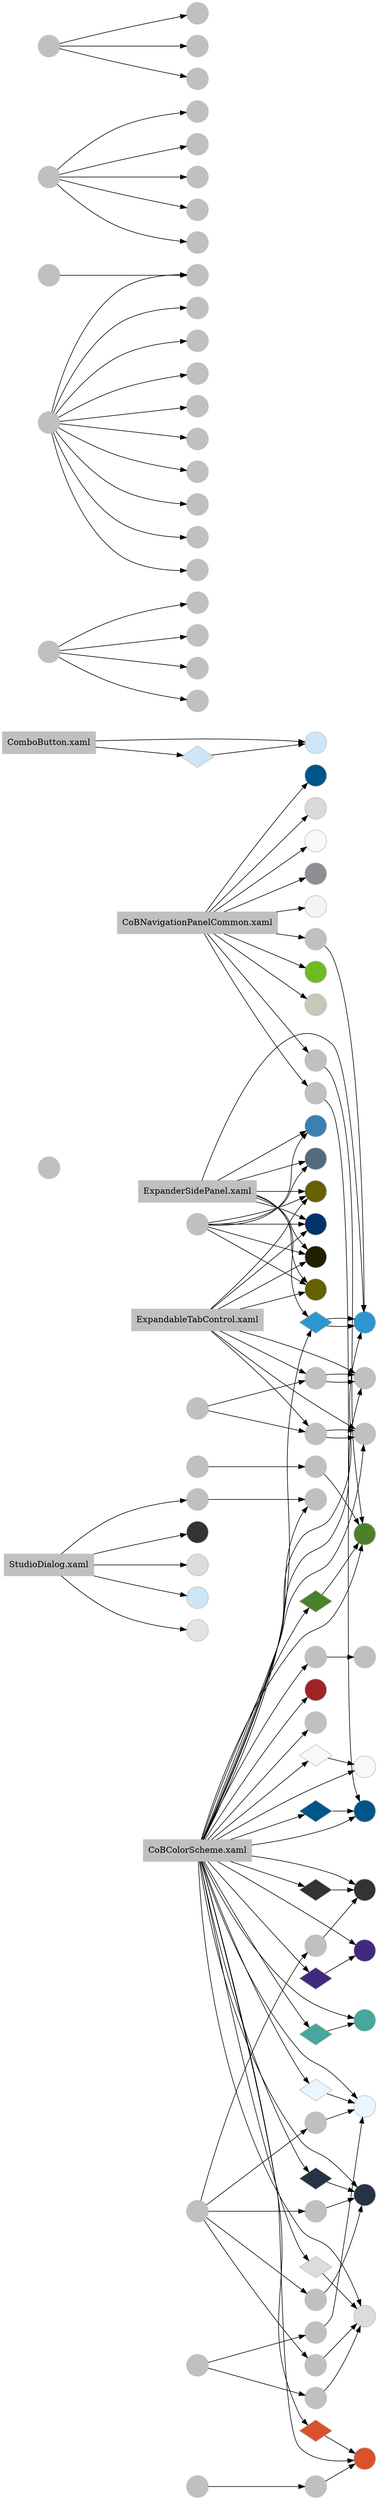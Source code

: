 digraph colors {
graph [overlap = false]
rankdir=LR;
node [style = filled, color = grey, label="", shape = circle]
CoBNavigationPanelCommon_xaml[shape = rectangle, label="CoBNavigationPanelCommon.xaml"]
TabItemSelectedHotBackgroundBrush [rank = 2, fillcolor = "#6EBB1F"]
TabItemDisabledBorderBrush [rank = 2, fillcolor = "#C9C7BA"]
Application_Brush_TabControl_LeftNavigation_Default [rank = 2, fillcolor = "#005689"]
Application_Brush_TabControl_LeftNavigation_HeaderPannelBorder [rank = 2, fillcolor = "#DAD9DA"]
Application_Brush_TabControl_LeftNavigation_HeaderPannelBackground [rank = 2, fillcolor = "#F8F9FA"]
TabControlNormalBorderBrush [rank = 2, fillcolor = "#8C8E94"]
TabItemDisabledBackground [rank = 2, fillcolor = "#F4F4F4"]
ExpanderSidePanel_xaml[shape = rectangle, label="ExpanderSidePanel.xaml"]
Expander_MouseOver_Arrow_Stroke [rank = 2, fillcolor = "#222000"]
Expander_Static_Arrow_Stroke [rank = 2, fillcolor = "#666000"]
Expander_MouseOver_Circle_Stroke [rank = 2, fillcolor = "#3C7FB1"]
Expander_Disabled_Arrow_Stroke [rank = 2, fillcolor = "#666000"]
Expander_Pressed_Arrow_Stroke [rank = 2, fillcolor = "#003366"]
Expander_Pressed_Circle_Stroke [rank = 2, fillcolor = "#526C7B"]
Blue1Color [rank = 2, fillcolor = "#2C96D0"]
Blue1SolidBrush [rank = 1, shape = diamond, fillcolor="#2C96D0"]
ExpandableTabControl_xaml[shape = rectangle, label="ExpandableTabControl.xaml"]
Expander_MouseOver_Arrow_Stroke [rank = 2, fillcolor = "#222000"]
FwLightColor" A="#FF" R="#DC" G="#DC [rank = 2, fillcolor = "#DC"]
Expander_Static_Arrow_Stroke [rank = 2, fillcolor = "#666000"]
Expander_Pressed_Arrow_Stroke [rank = 2, fillcolor = "#003366"]
FwLightestColor" A="#FF" R="#F5" G="#F5 [rank = 2, fillcolor = "#F5"]
Expander_Disabled_Arrow_Stroke [rank = 2, fillcolor = "#666000"]
StudioDialog_xaml[shape = rectangle, label="StudioDialog.xaml"]
Studio_Brush_Dialog_CancellButton_MouseOver [rank = 2, fillcolor = "#333333"]
Studio_Brush_Dialog_CancellButton_Click [rank = 2, fillcolor = "#DCDCDC"]
Studio_Dialog_Button_ActiveBackgroundBrush [rank = 2, fillcolor = "#CDE6F7"]
Studio_Dialog_BottomBachgroundBrush [rank = 2, fillcolor = "#E4E2E2"]
CoBColorScheme_xaml[shape = rectangle, label="CoBColorScheme.xaml"]
Blue2Color [rank = 2, fillcolor = "#005689"]
FwLightColor" A="#FF" R="#DC" G="#DC [rank = 2, fillcolor = "#DC"]
FwDarkColor" A="#FF" R="#75" G="#75 [rank = 2, fillcolor = "#75"]
LightblueColor [rank = 2, fillcolor = "#E9F6FF"]
PurpleColor [rank = 2, fillcolor = "#41297E"]
FwLightestColor" A="#FF" R="#F5" G="#F5 [rank = 2, fillcolor = "#F5"]
GrayColor [rank = 2, fillcolor = "#DCDCDC"]
DarkgrayColor [rank = 2, fillcolor = "#333333"]
DarkblueColor [rank = 2, fillcolor = "#253345"]
TurquoiseColor [rank = 2, fillcolor = "#47A79C"]
OrangeColor [rank = 2, fillcolor = "#D9522C"]
GreenColor [rank = 2, fillcolor = "#4B8229"]
Blue1Color [rank = 2, fillcolor = "#2C96D0"]
RedColor [rank = 2, fillcolor = "#9F2426"]
FwDarkestColor" A="#FF" R="#33" G="#33 [rank = 2, fillcolor = "#33"]
LightgrayColor [rank = 2, fillcolor = "#F8F8F8"]
GraySolidBrush [rank = 1, shape = diamond, fillcolor="#DCDCDC"]
DarkblueSolidBrush [rank = 1, shape = diamond, fillcolor="#253345"]
Blue2SolidBrush [rank = 1, shape = diamond, fillcolor="#005689"]
DarkgraySolidBrush [rank = 1, shape = diamond, fillcolor="#333333"]
LightgraySolidBrush [rank = 1, shape = diamond, fillcolor="#F8F8F8"]
OrangeSolidBrush [rank = 1, shape = diamond, fillcolor="#D9522C"]
GreenSolidBrush [rank = 1, shape = diamond, fillcolor="#4B8229"]
LightblueSolidBrush [rank = 1, shape = diamond, fillcolor="#E9F6FF"]
Blue1SolidBrush [rank = 1, shape = diamond, fillcolor="#2C96D0"]
TurquoiseSolidBrush [rank = 1, shape = diamond, fillcolor="#47A79C"]
PurpleSolidBrush [rank = 1, shape = diamond, fillcolor="#41297E"]
ComboButton_xaml[shape = rectangle, label="ComboButton.xaml"]
App_Color_Lightblue_ComboButton [rank = 2, fillcolor = "#CDE6F7"]
App_Brush_Lightblue_ComboButton [rank = 1, shape = diamond, fillcolor="#CDE6F7"]
;
LetsGoPanel_xaml -> LetsGoPannelBackgroundBrush;
LetsGoPannelBackgroundBrush -> FwLightestColor;
LetsGoPanel_xaml -> LetsGoBorderBrush;
LetsGoBorderBrush -> FwLightColor;
CoBNavigationPanelCommon_xaml -> TabItemSelectedHotBackgroundBrush;
CoBNavigationPanelCommon_xaml -> TabItemDisabledBorderBrush;
CoBNavigationPanelCommon_xaml -> Application_Brush_TabControl_LeftNavigation_Default;
CoBNavigationPanelCommon_xaml -> Application_Brush_TabControl_LeftNavigation_HeaderPannelBorder;
CoBNavigationPanelCommon_xaml -> Application_Brush_TabControl_LeftNavigation_HeaderPannelBackground;
CoBNavigationPanelCommon_xaml -> TabControlNormalBorderBrush;
CoBNavigationPanelCommon_xaml -> TabItemDisabledBackground;
CoBNavigationPanelCommon_xaml -> TabItemHotBackground;
TabItemHotBackground -> Blue2Color;
CoBNavigationPanelCommon_xaml -> TabItemSelectedBackground;
TabItemSelectedBackground -> GreenColor;
CoBNavigationPanelCommon_xaml -> TabItemHotBackgroundBrush;
TabItemHotBackgroundBrush -> Blue1Color;
CoBCheckBox_xaml -> CheckMarkBackgroundBrush;
CheckMarkBackgroundBrush -> GreenColor;
ExpanderSidePanel_xaml -> Expander_MouseOver_Arrow_Stroke;
ExpanderSidePanel_xaml -> Expander_Static_Arrow_Stroke;
ExpanderSidePanel_xaml -> Expander_MouseOver_Circle_Stroke;
ExpanderSidePanel_xaml -> Expander_Disabled_Arrow_Stroke;
ExpanderSidePanel_xaml -> Expander_Pressed_Arrow_Stroke;
ExpanderSidePanel_xaml -> Expander_Pressed_Circle_Stroke;
ExpanderSidePanel_xaml -> Blue1Color;
ExpanderSidePanel_xaml -> Blue1SolidBrush;
Blue1SolidBrush -> Blue1Color;
CoBMenu_xaml -> MenuItemHoveringBacgroundBrush;
MenuItemHoveringBacgroundBrush -> LightblueColor;
CoBMenu_xaml -> MenuItemPopupBacgroundBrush;
MenuItemPopupBacgroundBrush -> DarkblueColor;
CoBMenu_xaml -> MenuItemBacgroundBrush;
MenuItemBacgroundBrush -> GrayColor;
CoBMenu_xaml -> MenuItemPressedBacgroundBrush;
MenuItemPressedBacgroundBrush -> DarkblueColor;
CoBMenu_xaml -> MenuItemHoveringForegroundBrush;
MenuItemHoveringForegroundBrush -> DarkgrayColor;
CoBExpander_xaml -> Expander_MouseOver_Arrow_Stroke;
CoBExpander_xaml -> Expander_Static_Arrow_Stroke;
CoBExpander_xaml -> Expander_MouseOver_Circle_Stroke;
CoBExpander_xaml -> Expander_Pressed_Circle_Stroke;
CoBExpander_xaml -> Expander_Pressed_Arrow_Stroke;
CoBExpander_xaml -> Expander_Disabled_Arrow_Stroke;
CoBScroll_xaml -> StandardBorderBrush;
CoBScroll_xaml -> GlyphBrush;
CoBScroll_xaml -> StandardBrush;
CoBScroll_xaml -> HoverBrush;
ExpandableTabControl_xaml -> Expander_MouseOver_Arrow_Stroke;
ExpandableTabControl_xaml -> FwLightColor" A="#FF" R="#DC" G="#DC;
ExpandableTabControl_xaml -> Expander_Static_Arrow_Stroke;
ExpandableTabControl_xaml -> Expander_Pressed_Arrow_Stroke;
ExpandableTabControl_xaml -> FwLightestColor" A="#FF" R="#F5" G="#F5;
ExpandableTabControl_xaml -> Expander_Disabled_Arrow_Stroke;
ExpandableTabControl_xaml -> LetsGoPannelBackgroundBrush;
LetsGoPannelBackgroundBrush -> FwLightestColor;
ExpandableTabControl_xaml -> LetsGoBorderBrush;
LetsGoBorderBrush -> FwLightColor;
StudioDialog_xaml -> Studio_Brush_Dialog_CancellButton_MouseOver;
StudioDialog_xaml -> Studio_Brush_Dialog_CancellButton_Click;
StudioDialog_xaml -> Studio_Dialog_Button_ActiveBackgroundBrush;
StudioDialog_xaml -> Studio_Dialog_BottomBachgroundBrush;
StudioDialog_xaml -> Studio_Brush_Dialog_CancellButton_Background;
Studio_Brush_Dialog_CancellButton_Background -> FwDarkColor;
CoBTabButton_xaml -> SolidOrangeBrush;
SolidOrangeBrush -> OrangeColor;
CoBTabControl_xaml -> MouseOverUnselectedTabItemBackgroundBrush;
CoBTabControl_xaml -> DisabledBorderBrush;
CoBTabControl_xaml -> SolidBorderBrush;
CoBTabControl_xaml -> MouseOverUnselectedTabItemTextBrush;
CoBTabControl_xaml -> TabItemBackgroundBrush;
CoBTabControl_xaml -> WindowBackgroundBrush;
CoBTabControl_xaml -> MouseOverUnselectedTabItemBorderBrush;
CoBTabControl_xaml -> DisabledBackgroundBrush;
CoBTabControl_xaml -> DisabledForegroundBrush;
CoBTabControl_xaml -> SelectTabItemBorderBrush;
CoBToolBar_xaml -> ToolBarMenuBorder;
CoBToolBar_xaml -> ToolBarSubMenuBackground;
CoBToolBar_xaml -> ToolBarButtonHover;
CoBToolBar_xaml -> ToolBarGripper;
CoBToolBar_xaml -> ToolBarHorizontalBackground;
PositiveToggle_xaml -> Application_Brush_PositiveToggleDisabledBrush;
PositiveToggle_xaml -> Application_Brush_PositiveToggleThumbActiveBrush;
PositiveToggle_xaml -> Application_Brush_PositiveToggleNormalBorder;
CoBColorScheme_xaml -> Blue2Color;
CoBColorScheme_xaml -> FwLightColor" A="#FF" R="#DC" G="#DC;
CoBColorScheme_xaml -> FwDarkColor" A="#FF" R="#75" G="#75;
CoBColorScheme_xaml -> LightblueColor;
CoBColorScheme_xaml -> PurpleColor;
CoBColorScheme_xaml -> FwLightestColor" A="#FF" R="#F5" G="#F5;
CoBColorScheme_xaml -> GrayColor;
CoBColorScheme_xaml -> DarkgrayColor;
CoBColorScheme_xaml -> DarkblueColor;
CoBColorScheme_xaml -> TurquoiseColor;
CoBColorScheme_xaml -> OrangeColor;
CoBColorScheme_xaml -> GreenColor;
CoBColorScheme_xaml -> Blue1Color;
CoBColorScheme_xaml -> RedColor;
CoBColorScheme_xaml -> FwDarkestColor" A="#FF" R="#33" G="#33;
CoBColorScheme_xaml -> LightgrayColor;
CoBColorScheme_xaml -> GraySolidBrush;
GraySolidBrush -> GrayColor;
CoBColorScheme_xaml -> DarkblueSolidBrush;
DarkblueSolidBrush -> DarkblueColor;
CoBColorScheme_xaml -> Blue2SolidBrush;
Blue2SolidBrush -> Blue2Color;
CoBColorScheme_xaml -> DarkgraySolidBrush;
DarkgraySolidBrush -> DarkgrayColor;
CoBColorScheme_xaml -> LightgraySolidBrush;
LightgraySolidBrush -> LightgrayColor;
CoBColorScheme_xaml -> RedSolidBrush;
RedSolidBrush -> dColor;
CoBColorScheme_xaml -> OrangeSolidBrush;
OrangeSolidBrush -> OrangeColor;
CoBColorScheme_xaml -> GreenSolidBrush;
GreenSolidBrush -> GreenColor;
CoBColorScheme_xaml -> LightblueSolidBrush;
LightblueSolidBrush -> LightblueColor;
CoBColorScheme_xaml -> Blue1SolidBrush;
Blue1SolidBrush -> Blue1Color;
CoBColorScheme_xaml -> TurquoiseSolidBrush;
TurquoiseSolidBrush -> TurquoiseColor;
CoBColorScheme_xaml -> PurpleSolidBrush;
PurpleSolidBrush -> PurpleColor;
MainTabControl_xaml -> SolidBorderBrush;
CoBComboBox_xaml -> ComboBoxOpenBrush;
ComboBoxOpenBrush -> GrayColor;
CoBComboBox_xaml -> ComboBoxItemHoveringBrush;
ComboBoxItemHoveringBrush -> LightblueColor;
ComboButton_xaml -> App_Color_Lightblue_ComboButton;
ComboButton_xaml -> App_Brush_Lightblue_ComboButton;
App_Brush_Lightblue_ComboButton -> App_Color_Lightblue_ComboButton;
}